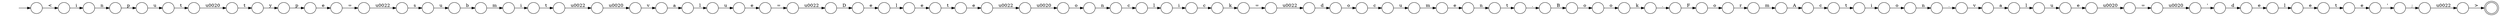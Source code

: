 digraph Automaton {
  rankdir = LR;
  0 [shape=circle,label=""];
  0 -> 71 [label="l"]
  1 [shape=circle,label=""];
  1 -> 43 [label="c"]
  2 [shape=circle,label=""];
  2 -> 57 [label="c"]
  3 [shape=circle,label=""];
  3 -> 6 [label="e"]
  4 [shape=circle,label=""];
  4 -> 58 [label="m"]
  5 [shape=circle,label=""];
  5 -> 10 [label="o"]
  6 [shape=circle,label=""];
  6 -> 34 [label="n"]
  7 [shape=circle,label=""];
  7 -> 68 [label="'"]
  8 [shape=circle,label=""];
  8 -> 2 [label="i"]
  9 [shape=circle,label=""];
  9 -> 11 [label="o"]
  10 [shape=circle,label=""];
  10 -> 19 [label="n"]
  11 [shape=circle,label=""];
  11 -> 41 [label="k"]
  12 [shape=circle,label=""];
  12 -> 37 [label="="]
  13 [shape=circle,label=""];
  13 -> 30 [label="l"]
  14 [shape=circle,label=""];
  14 -> 27 [label="\u0020"]
  15 [shape=circle,label=""];
  15 -> 16 [label="v"]
  16 [shape=circle,label=""];
  16 -> 50 [label="a"]
  17 [shape=circle,label=""];
  17 -> 64 [label="e"]
  18 [shape=circle,label=""];
  18 -> 31 [label="e"]
  19 [shape=circle,label=""];
  19 -> 82 [label="."]
  20 [shape=circle,label=""];
  20 -> 42 [label="u"]
  21 [shape=circle,label=""];
  21 -> 87 [label="B"]
  22 [shape=circle,label=""];
  22 -> 52 [label="D"]
  23 [shape=circle,label=""];
  23 -> 74 [label=">"]
  24 [shape=circle,label=""];
  24 -> 69 [label="s"]
  25 [shape=circle,label=""];
  25 -> 89 [label="\u0020"]
  26 [shape=circle,label=""];
  26 -> 40 [label="l"]
  27 [shape=circle,label=""];
  27 -> 79 [label="="]
  28 [shape=circle,label=""];
  28 -> 77 [label="u"]
  29 [shape=circle,label=""];
  initial [shape=plaintext,label=""];
  initial -> 29
  29 -> 48 [label="<"]
  30 [shape=circle,label=""];
  30 -> 35 [label="e"]
  31 [shape=circle,label=""];
  31 -> 88 [label="\u0022"]
  32 [shape=circle,label=""];
  32 -> 23 [label="\u0022"]
  33 [shape=circle,label=""];
  33 -> 20 [label="p"]
  34 [shape=circle,label=""];
  34 -> 65 [label="t"]
  35 [shape=circle,label=""];
  35 -> 17 [label="t"]
  36 [shape=circle,label=""];
  36 -> 84 [label="\u0022"]
  37 [shape=circle,label=""];
  37 -> 24 [label="\u0022"]
  38 [shape=circle,label=""];
  38 -> 45 [label="e"]
  39 [shape=circle,label=""];
  39 -> 54 [label="b"]
  40 [shape=circle,label=""];
  40 -> 86 [label="u"]
  41 [shape=circle,label=""];
  41 -> 61 [label="."]
  42 [shape=circle,label=""];
  42 -> 25 [label="t"]
  43 [shape=circle,label=""];
  43 -> 47 [label="t"]
  44 [shape=circle,label=""];
  44 -> 72 [label="y"]
  45 [shape=circle,label=""];
  45 -> 85 [label="="]
  46 [shape=circle,label=""];
  46 -> 38 [label="u"]
  47 [shape=circle,label=""];
  47 -> 5 [label="i"]
  48 [shape=circle,label=""];
  48 -> 75 [label="i"]
  49 [shape=circle,label=""];
  49 -> 76 [label="="]
  50 [shape=circle,label=""];
  50 -> 46 [label="l"]
  51 [shape=circle,label=""];
  51 -> 13 [label="e"]
  52 [shape=circle,label=""];
  52 -> 0 [label="e"]
  53 [shape=circle,label=""];
  53 -> 67 [label="o"]
  54 [shape=circle,label=""];
  54 -> 78 [label="m"]
  55 [shape=circle,label=""];
  55 -> 66 [label="n"]
  56 [shape=circle,label=""];
  56 -> 73 [label="d"]
  57 [shape=circle,label=""];
  57 -> 49 [label="k"]
  58 [shape=circle,label=""];
  58 -> 1 [label="A"]
  59 [shape=circle,label=""];
  59 -> 8 [label="l"]
  60 [shape=circle,label=""];
  60 -> 55 [label="o"]
  61 [shape=circle,label=""];
  61 -> 53 [label="F"]
  62 [shape=circle,label=""];
  62 -> 12 [label="e"]
  63 [shape=circle,label=""];
  63 -> 36 [label="t"]
  64 [shape=circle,label=""];
  64 -> 70 [label="'"]
  65 [shape=circle,label=""];
  65 -> 21 [label="."]
  66 [shape=circle,label=""];
  66 -> 59 [label="c"]
  67 [shape=circle,label=""];
  67 -> 4 [label="r"]
  68 [shape=circle,label=""];
  68 -> 51 [label="d"]
  69 [shape=circle,label=""];
  69 -> 39 [label="u"]
  70 [shape=circle,label=""];
  70 -> 32 [label=";"]
  71 [shape=circle,label=""];
  71 -> 83 [label="e"]
  72 [shape=circle,label=""];
  72 -> 62 [label="p"]
  73 [shape=circle,label=""];
  73 -> 80 [label="o"]
  74 [shape=doublecircle,label=""];
  75 [shape=circle,label=""];
  75 -> 33 [label="n"]
  76 [shape=circle,label=""];
  76 -> 56 [label="\u0022"]
  77 [shape=circle,label=""];
  77 -> 3 [label="m"]
  78 [shape=circle,label=""];
  78 -> 63 [label="i"]
  79 [shape=circle,label=""];
  79 -> 7 [label="\u0020"]
  80 [shape=circle,label=""];
  80 -> 28 [label="c"]
  81 [shape=circle,label=""];
  81 -> 26 [label="a"]
  82 [shape=circle,label=""];
  82 -> 81 [label="v"]
  83 [shape=circle,label=""];
  83 -> 18 [label="t"]
  84 [shape=circle,label=""];
  84 -> 15 [label="\u0020"]
  85 [shape=circle,label=""];
  85 -> 22 [label="\u0022"]
  86 [shape=circle,label=""];
  86 -> 14 [label="e"]
  87 [shape=circle,label=""];
  87 -> 9 [label="o"]
  88 [shape=circle,label=""];
  88 -> 60 [label="\u0020"]
  89 [shape=circle,label=""];
  89 -> 44 [label="t"]
}

